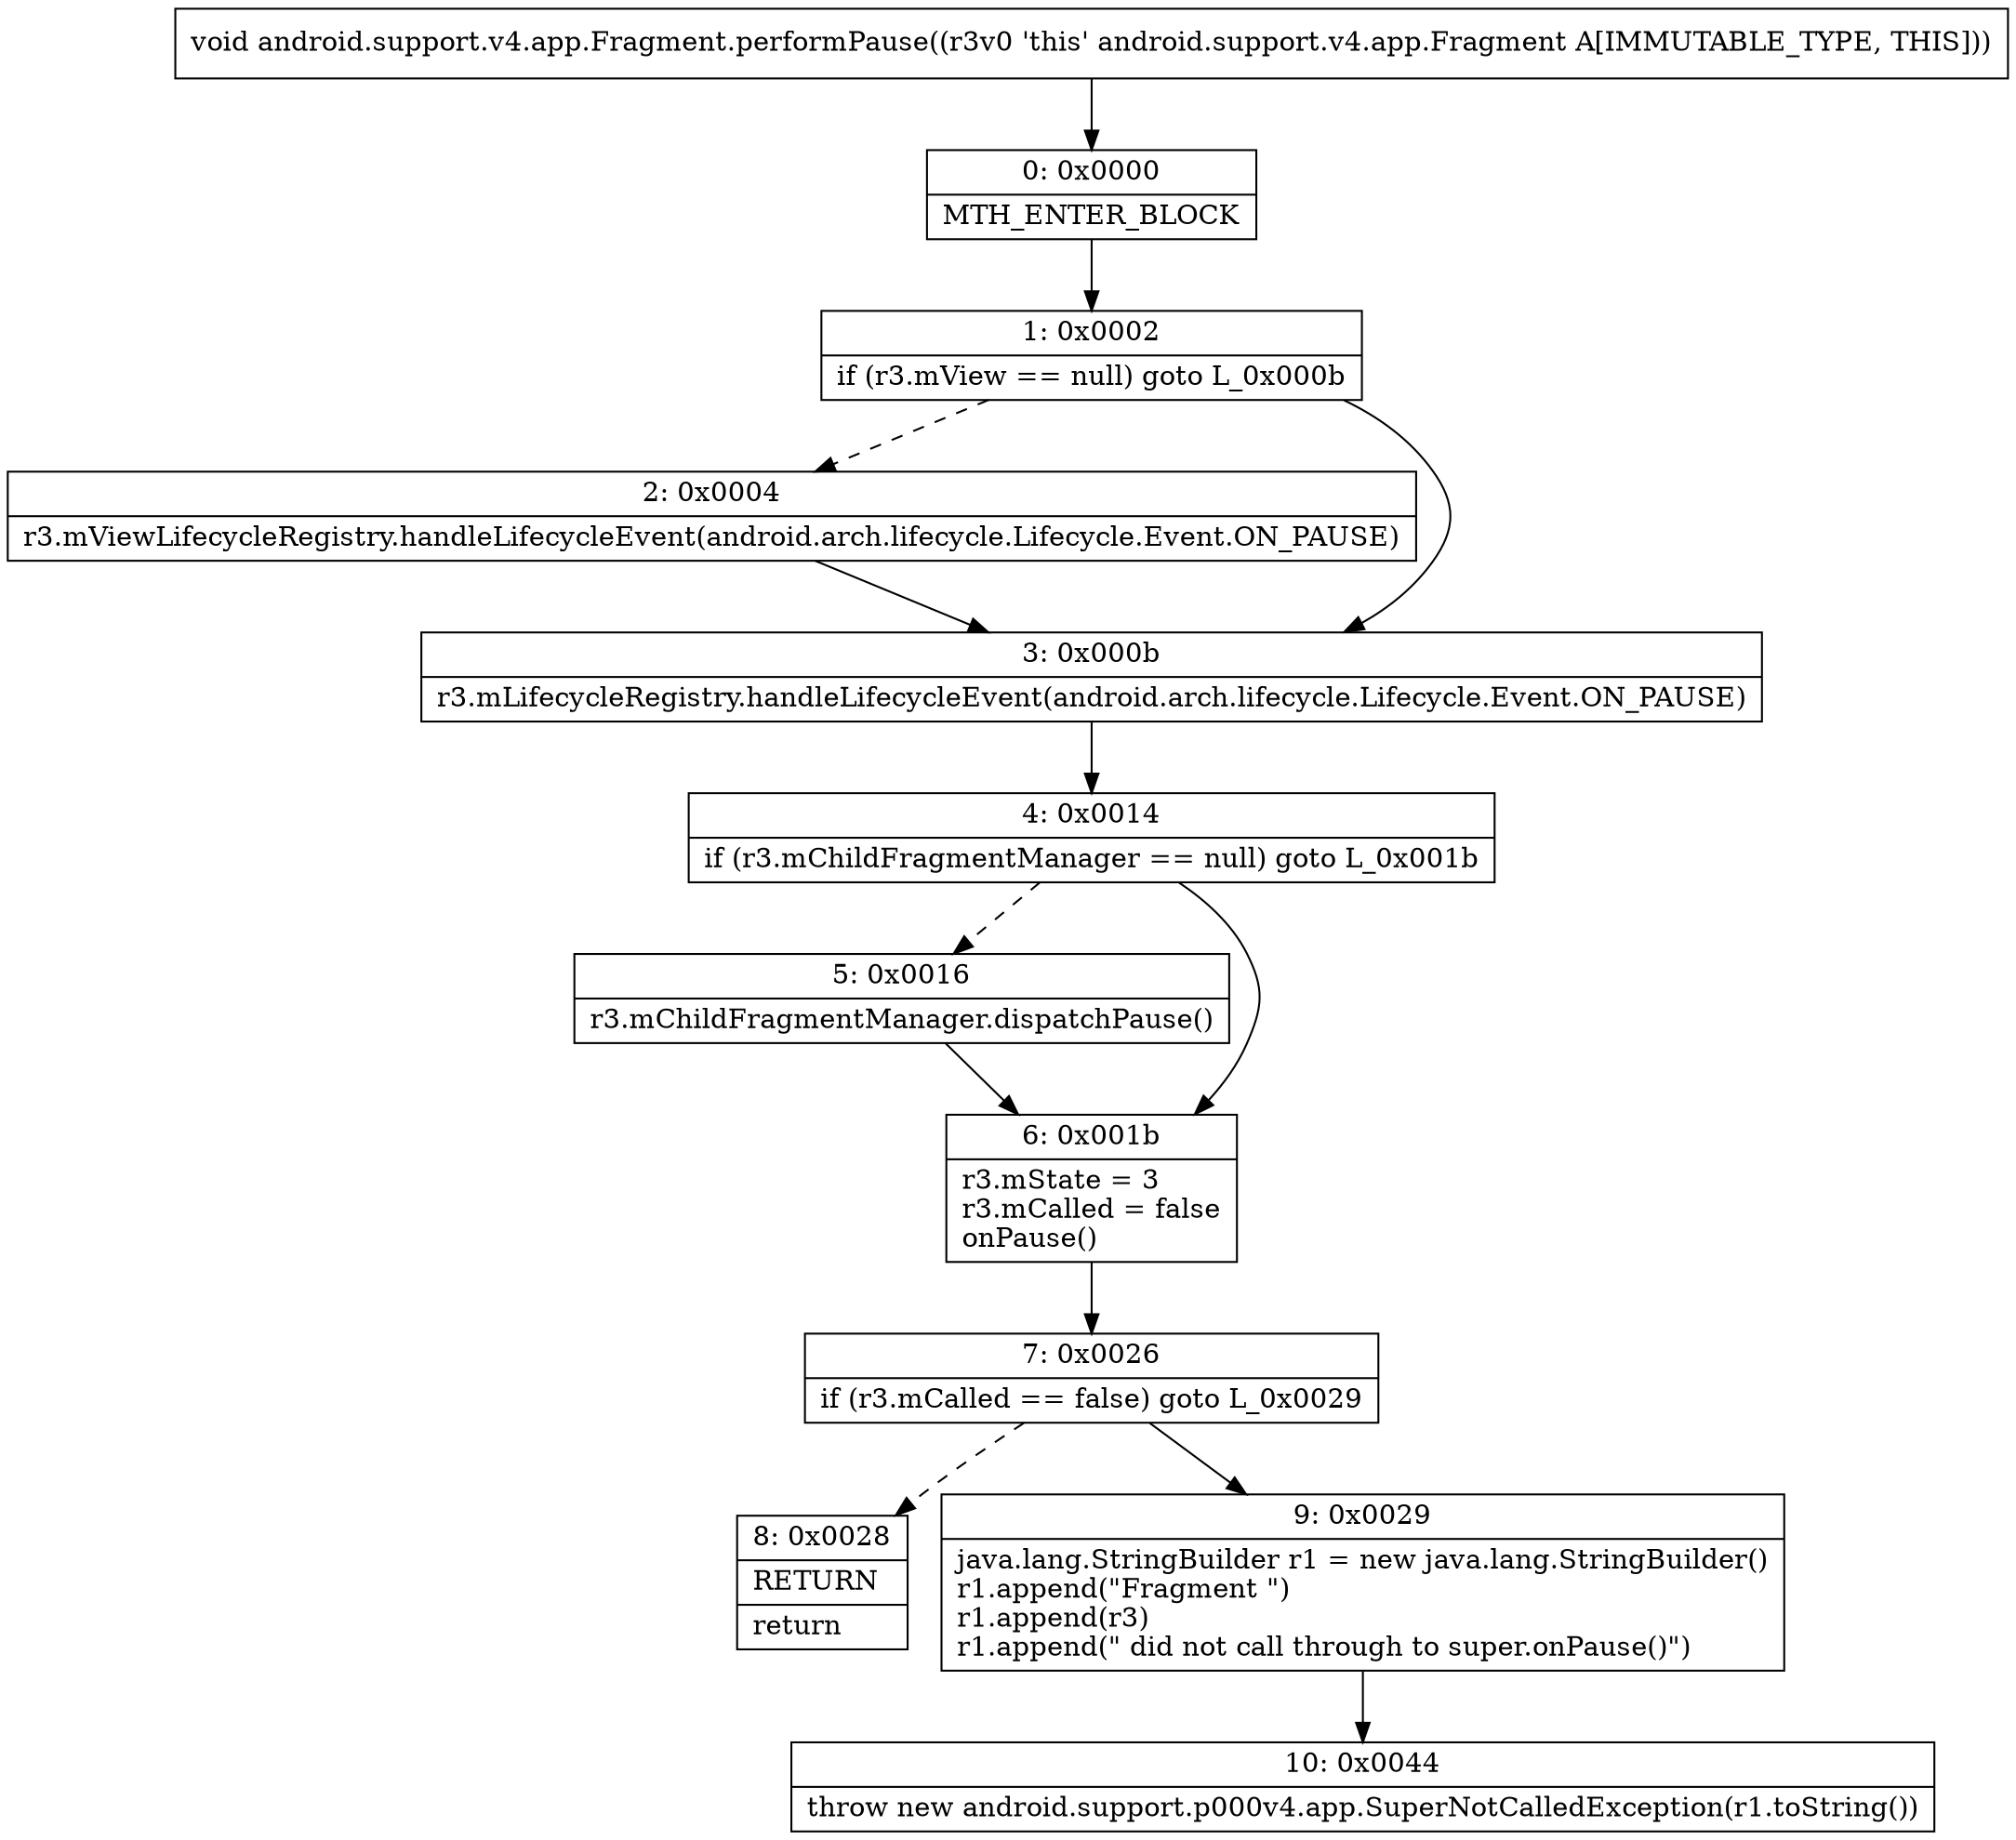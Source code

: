 digraph "CFG forandroid.support.v4.app.Fragment.performPause()V" {
Node_0 [shape=record,label="{0\:\ 0x0000|MTH_ENTER_BLOCK\l}"];
Node_1 [shape=record,label="{1\:\ 0x0002|if (r3.mView == null) goto L_0x000b\l}"];
Node_2 [shape=record,label="{2\:\ 0x0004|r3.mViewLifecycleRegistry.handleLifecycleEvent(android.arch.lifecycle.Lifecycle.Event.ON_PAUSE)\l}"];
Node_3 [shape=record,label="{3\:\ 0x000b|r3.mLifecycleRegistry.handleLifecycleEvent(android.arch.lifecycle.Lifecycle.Event.ON_PAUSE)\l}"];
Node_4 [shape=record,label="{4\:\ 0x0014|if (r3.mChildFragmentManager == null) goto L_0x001b\l}"];
Node_5 [shape=record,label="{5\:\ 0x0016|r3.mChildFragmentManager.dispatchPause()\l}"];
Node_6 [shape=record,label="{6\:\ 0x001b|r3.mState = 3\lr3.mCalled = false\lonPause()\l}"];
Node_7 [shape=record,label="{7\:\ 0x0026|if (r3.mCalled == false) goto L_0x0029\l}"];
Node_8 [shape=record,label="{8\:\ 0x0028|RETURN\l|return\l}"];
Node_9 [shape=record,label="{9\:\ 0x0029|java.lang.StringBuilder r1 = new java.lang.StringBuilder()\lr1.append(\"Fragment \")\lr1.append(r3)\lr1.append(\" did not call through to super.onPause()\")\l}"];
Node_10 [shape=record,label="{10\:\ 0x0044|throw new android.support.p000v4.app.SuperNotCalledException(r1.toString())\l}"];
MethodNode[shape=record,label="{void android.support.v4.app.Fragment.performPause((r3v0 'this' android.support.v4.app.Fragment A[IMMUTABLE_TYPE, THIS])) }"];
MethodNode -> Node_0;
Node_0 -> Node_1;
Node_1 -> Node_2[style=dashed];
Node_1 -> Node_3;
Node_2 -> Node_3;
Node_3 -> Node_4;
Node_4 -> Node_5[style=dashed];
Node_4 -> Node_6;
Node_5 -> Node_6;
Node_6 -> Node_7;
Node_7 -> Node_8[style=dashed];
Node_7 -> Node_9;
Node_9 -> Node_10;
}

